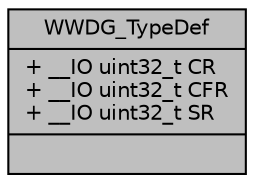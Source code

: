 digraph "WWDG_TypeDef"
{
 // LATEX_PDF_SIZE
  edge [fontname="Helvetica",fontsize="10",labelfontname="Helvetica",labelfontsize="10"];
  node [fontname="Helvetica",fontsize="10",shape=record];
  Node1 [label="{WWDG_TypeDef\n|+ __IO uint32_t CR\l+ __IO uint32_t CFR\l+ __IO uint32_t SR\l|}",height=0.2,width=0.4,color="black", fillcolor="grey75", style="filled", fontcolor="black",tooltip="Window WATCHDOG."];
}
